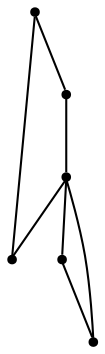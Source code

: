 graph {
  node [shape=point,comment="{\"directed\":false,\"doi\":\"10.1007/978-3-540-77537-9_14\",\"figure\":\"1 (2)\"}"]

  v0 [pos="1349.1908125056775,2387.0343331076892"]
  v1 [pos="1248.1156586225643,2387.0343331076892"]
  v2 [pos="1349.1908125056775,2476.191803255949"]
  v3 [pos="1248.1156586225643,2476.191803255949"]
  v4 [pos="1200.5802716099938,2571.226361430776"]
  v5 [pos="1141.1610855634822,2505.952555292304"]

  v0 -- v1 [id="-1",pos="1349.1908125056775,2387.0343331076892 1248.1156586225643,2387.0343331076892 1248.1156586225643,2387.0343331076892 1248.1156586225643,2387.0343331076892"]
  v5 -- v3 [id="-2",pos="1141.1610855634822,2505.952555292304 1248.1156586225643,2476.191803255949 1248.1156586225643,2476.191803255949 1248.1156586225643,2476.191803255949"]
  v4 -- v5 [id="-3",pos="1200.5802716099938,2571.226361430776 1141.1610855634822,2505.952555292304 1141.1610855634822,2505.952555292304 1141.1610855634822,2505.952555292304"]
  v3 -- v2 [id="-4",pos="1248.1156586225643,2476.191803255949 1349.1908125056775,2476.191803255949 1349.1908125056775,2476.191803255949 1349.1908125056775,2476.191803255949"]
  v3 -- v4 [id="-5",pos="1248.1156586225643,2476.191803255949 1200.5802716099938,2571.226361430776 1200.5802716099938,2571.226361430776 1200.5802716099938,2571.226361430776"]
  v1 -- v3 [id="-6",pos="1248.1156586225643,2387.0343331076892 1248.1156586225643,2476.191803255949 1248.1156586225643,2476.191803255949 1248.1156586225643,2476.191803255949"]
  v2 -- v0 [id="-7",pos="1349.1908125056775,2476.191803255949 1349.1908125056775,2387.0343331076892 1349.1908125056775,2387.0343331076892 1349.1908125056775,2387.0343331076892"]
}